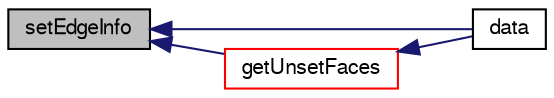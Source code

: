 digraph "setEdgeInfo"
{
  bgcolor="transparent";
  edge [fontname="FreeSans",fontsize="10",labelfontname="FreeSans",labelfontsize="10"];
  node [fontname="FreeSans",fontsize="10",shape=record];
  rankdir="LR";
  Node414 [label="setEdgeInfo",height=0.2,width=0.4,color="black", fillcolor="grey75", style="filled", fontcolor="black"];
  Node414 -> Node415 [dir="back",color="midnightblue",fontsize="10",style="solid",fontname="FreeSans"];
  Node415 [label="data",height=0.2,width=0.4,color="black",URL="$a24834.html#a3cb51c6d7125aa51349080ee9eeba567",tooltip="Additional data to be passed into container. "];
  Node414 -> Node416 [dir="back",color="midnightblue",fontsize="10",style="solid",fontname="FreeSans"];
  Node416 [label="getUnsetFaces",height=0.2,width=0.4,color="red",URL="$a24834.html#a7954b9f70b2629040f42b91e27358eb2",tooltip="Get number of unvisited faces, i.e. faces that were not (yet) "];
  Node416 -> Node415 [dir="back",color="midnightblue",fontsize="10",style="solid",fontname="FreeSans"];
}
